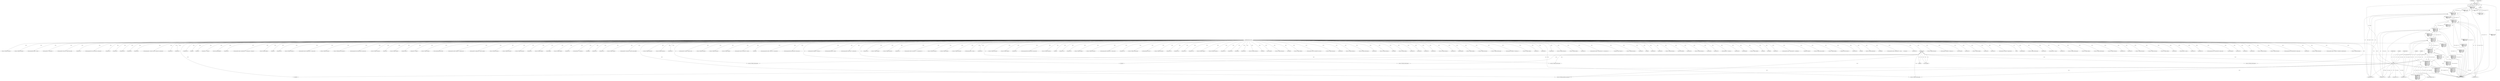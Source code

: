 digraph "0_stb_98fdfc6df88b1e34a736d5e126e6c8139c8de1a6_2@array" {
"1000219" [label="(Call,header[4] == 'e')"];
"1000190" [label="(Call,getn(f, header, 6))"];
"1000126" [label="(Call,start_page(f))"];
"1000107" [label="(MethodParameterIn,vorb *f)"];
"1000218" [label="(Call,header[4] == 'e' &&\n          header[5] == 'a' &&\n          get8(f)   == 'd' &&\n          get8(f)   == '\0')"];
"1000212" [label="(Call,header[3] == 'h' &&\n          header[4] == 'e' &&\n          header[5] == 'a' &&\n          get8(f)   == 'd' &&\n          get8(f)   == '\0')"];
"1000206" [label="(Call,header[2] == 's' &&\n          header[3] == 'h' &&\n          header[4] == 'e' &&\n          header[5] == 'a' &&\n          get8(f)   == 'd' &&\n          get8(f)   == '\0')"];
"1000200" [label="(Call,header[1] == 'i' &&\n          header[2] == 's' &&\n          header[3] == 'h' &&\n          header[4] == 'e' &&\n          header[5] == 'a' &&\n          get8(f)   == 'd' &&\n          get8(f)   == '\0')"];
"1000194" [label="(Call,header[0] == 'f' &&\n          header[1] == 'i' &&\n          header[2] == 's' &&\n          header[3] == 'h' &&\n          header[4] == 'e' &&\n          header[5] == 'a' &&\n          get8(f)   == 'd' &&\n          get8(f)   == '\0')"];
"1000189" [label="(Call,getn(f, header, 6) &&\n          header[0] == 'f' &&\n          header[1] == 'i' &&\n          header[2] == 's' &&\n          header[3] == 'h' &&\n          header[4] == 'e' &&\n          header[5] == 'a' &&\n          get8(f)   == 'd' &&\n          get8(f)   == '\0')"];
"1000181" [label="(Call,f->segments[0] == 64 &&\n          getn(f, header, 6) &&\n          header[0] == 'f' &&\n          header[1] == 'i' &&\n          header[2] == 's' &&\n          header[3] == 'h' &&\n          header[4] == 'e' &&\n          header[5] == 'a' &&\n          get8(f)   == 'd' &&\n          get8(f)   == '\0')"];
"1000465" [label="(Call,get8_packet(f))"];
"1000281" [label="(Call,error(f, VORBIS_invalid_first_page))"];
"1000500" [label="(Call,get_bits(f,8))"];
"1000883" [label="(Call,setup_malloc(f, c->entries))"];
"1001257" [label="(Call,get_bits(f, 4))"];
"1000195" [label="(Call,header[0] == 'f')"];
"1000296" [label="(Call,error(f, VORBIS_invalid_first_page))"];
"1001717" [label="(Call,error(f, VORBIS_outofmem))"];
"1000272" [label="(Call,error(f, VORBIS_invalid_first_page))"];
"1002463" [label="(Call,error(f, VORBIS_invalid_setup))"];
"1000180" [label="(ControlStructure,if (f->segments[0] == 64 &&\n          getn(f, header, 6) &&\n          header[0] == 'f' &&\n          header[1] == 'i' &&\n          header[2] == 's' &&\n          header[3] == 'h' &&\n          header[4] == 'e' &&\n          header[5] == 'a' &&\n          get8(f)   == 'd' &&\n          get8(f)   == '\0'))"];
"1001283" [label="(Call,get_bits(f, 32))"];
"1000637" [label="(Call,get_bits(f, 8))"];
"1003278" [label="(Call,error(f, VORBIS_invalid_setup))"];
"1001877" [label="(Call,error(f, VORBIS_invalid_setup))"];
"1001028" [label="(Call,error(f, VORBIS_outofmem))"];
"1002557" [label="(Call,get_bits(f,5))"];
"1000708" [label="(Call,setup_malloc(f, c->entries))"];
"1002047" [label="(Call,get_bits(f, 3))"];
"1001800" [label="(Call,get_bits(f, 16))"];
"1001765" [label="(Call,setup_temp_free(f, mults, sizeof(mults[0])*c->lookup_values))"];
"1000422" [label="(Call,next_segment(f))"];
"1003219" [label="(Call,get_bits(f, 6))"];
"1000812" [label="(Call,get_bits(f,1))"];
"1001961" [label="(Call,get_bits(f,8))"];
"1001808" [label="(Call,error(f, VORBIS_invalid_setup))"];
"1001332" [label="(Call,error(f, VORBIS_invalid_setup))"];
"1001647" [label="(Call,setup_temp_free(f, mults,sizeof(mults[0])*c->lookup_values))"];
"1000192" [label="(Identifier,header)"];
"1002506" [label="(Call,get_bits(f,6))"];
"1000370" [label="(Call,error(f, VORBIS_invalid_setup))"];
"1002667" [label="(Call,setup_malloc(f, sizeof(*r->classdata) * f->codebooks[r->classbook].entries))"];
"1001659" [label="(Call,error(f, VORBIS_invalid_setup))"];
"1002973" [label="(Call,error(f, VORBIS_invalid_setup))"];
"1003083" [label="(Call,error(f, VORBIS_invalid_setup))"];
"1000906" [label="(Call,setup_temp_free(f, lengths, c->entries))"];
"1001017" [label="(Call,setup_malloc(f, c->sorted_entries))"];
"1001826" [label="(Call,setup_malloc(f, f->floor_count * sizeof(*f->floor_config)))"];
"1000646" [label="(Call,get_bits(f, 8))"];
"1001214" [label="(Call,setup_temp_free(f, values, sizeof(*values)*c->sorted_entries))"];
"1000824" [label="(Call,get_bits(f, 5))"];
"1000193" [label="(Literal,6)"];
"1000189" [label="(Call,getn(f, header, 6) &&\n          header[0] == 'f' &&\n          header[1] == 'i' &&\n          header[2] == 's' &&\n          header[3] == 'h' &&\n          header[4] == 'e' &&\n          header[5] == 'a' &&\n          get8(f)   == 'd' &&\n          get8(f)   == '\0')"];
"1002814" [label="(Call,get_bits(f,6))"];
"1001918" [label="(Call,get_bits(f,16))"];
"1002514" [label="(Call,get_bits(f,8))"];
"1001932" [label="(Call,get_bits(f,8))"];
"1001224" [label="(Call,setup_temp_free(f, c->codewords, sizeof(*c->codewords)*c->sorted_entries))"];
"1002921" [label="(Call,get_bits(f,1))"];
"1000241" [label="(Identifier,f)"];
"1002951" [label="(Call,get_bits(f,1))"];
"1000212" [label="(Call,header[3] == 'h' &&\n          header[4] == 'e' &&\n          header[5] == 'a' &&\n          get8(f)   == 'd' &&\n          get8(f)   == '\0')"];
"1003688" [label="(MethodReturn,static int)"];
"1002630" [label="(Call,get_bits(f, 8))"];
"1000236" [label="(Call,get8(f))"];
"1000328" [label="(Call,get32(f))"];
"1001404" [label="(Call,get_bits(f, c->value_bits))"];
"1003684" [label="(Call,stb_vorbis_get_file_offset(f))"];
"1002548" [label="(Call,get_bits(f,3))"];
"1001468" [label="(Call,setup_malloc(f, sizeof(c->multiplicands[0]) * c->sorted_entries * c->dimensions))"];
"1002842" [label="(Call,error(f, VORBIS_outofmem))"];
"1000277" [label="(Call,get32(f))"];
"1001911" [label="(Call,get_bits(f,16))"];
"1002646" [label="(Call,error(f, VORBIS_invalid_setup))"];
"1001686" [label="(Call,setup_malloc(f, sizeof(c->multiplicands[0]) * c->lookup_values))"];
"1000181" [label="(Call,f->segments[0] == 64 &&\n          getn(f, header, 6) &&\n          header[0] == 'f' &&\n          header[1] == 'i' &&\n          header[2] == 's' &&\n          header[3] == 'h' &&\n          header[4] == 'e' &&\n          header[5] == 'a' &&\n          get8(f)   == 'd' &&\n          get8(f)   == '\0')"];
"1003049" [label="(Call,error(f, VORBIS_invalid_setup))"];
"1001965" [label="(Call,error(f, VORBIS_feature_not_supported))"];
"1000213" [label="(Call,header[3] == 'h')"];
"1001705" [label="(Call,setup_temp_free(f, mults,sizeof(mults[0])*c->lookup_values))"];
"1000194" [label="(Call,header[0] == 'f' &&\n          header[1] == 'i' &&\n          header[2] == 's' &&\n          header[3] == 'h' &&\n          header[4] == 'e' &&\n          header[5] == 'a' &&\n          get8(f)   == 'd' &&\n          get8(f)   == '\0')"];
"1000182" [label="(Call,f->segments[0] == 64)"];
"1000762" [label="(Call,error(f, VORBIS_invalid_setup))"];
"1000424" [label="(Call,skip(f, len))"];
"1002917" [label="(Call,error(f, VORBIS_outofmem))"];
"1000259" [label="(Call,getn(f, header, 6))"];
"1002216" [label="(Call,get_bits(f, g->rangebits))"];
"1001189" [label="(Call,error(f, VORBIS_outofmem))"];
"1000445" [label="(Call,is_whole_packet_present(f, TRUE))"];
"1000510" [label="(Call,setup_malloc(f, sizeof(*f->codebooks) * f->codebook_count))"];
"1002824" [label="(Call,setup_malloc(f, f->mapping_count * sizeof(*f->mapping)))"];
"1002293" [label="(Call,error(f, VORBIS_invalid_setup))"];
"1003197" [label="(Call,error(f, VORBIS_invalid_setup))"];
"1001426" [label="(Call,error(f, VORBIS_invalid_setup))"];
"1003247" [label="(Call,get_bits(f,1))"];
"1003395" [label="(Call,error(f, VORBIS_outofmem))"];
"1000408" [label="(Call,start_page(f))"];
"1001074" [label="(Call,error(f, VORBIS_outofmem))"];
"1001991" [label="(Call,get_bits(f, 5))"];
"1003443" [label="(Call,init_blocksize(f, 0, f->blocksize_0))"];
"1001251" [label="(Call,CHECK(f))"];
"1002377" [label="(Call,get_bits(f, 6))"];
"1002073" [label="(Call,get_bits(f, 8))"];
"1002406" [label="(Call,error(f, VORBIS_outofmem))"];
"1002387" [label="(Call,setup_malloc(f, f->residue_count * sizeof(f->residue_config[0])))"];
"1000219" [label="(Call,header[4] == 'e')"];
"1000232" [label="(Call,get8(f))"];
"1002890" [label="(Call,error(f, VORBIS_invalid_setup))"];
"1000469" [label="(Call,error(f, VORBIS_invalid_setup))"];
"1000657" [label="(Call,get_bits(f,1))"];
"1000240" [label="(Call,error(f, VORBIS_ogg_skeleton_not_supported))"];
"1002899" [label="(Call,setup_malloc(f, f->channels * sizeof(*m->chan)))"];
"1001362" [label="(Call,error(f, VORBIS_invalid_setup))"];
"1000683" [label="(Call,error(f, VORBIS_invalid_setup))"];
"1000220" [label="(Call,header[4])"];
"1000717" [label="(Call,error(f, VORBIS_outofmem))"];
"1000982" [label="(Call,setup_malloc(f, sizeof(c->codewords[0]) * c->entries))"];
"1000207" [label="(Call,header[2] == 's')"];
"1000126" [label="(Call,start_page(f))"];
"1000324" [label="(Call,get32(f))"];
"1001037" [label="(Call,setup_temp_malloc(f, sizeof(*c->codewords) * c->sorted_entries))"];
"1001414" [label="(Call,setup_temp_free(f,mults,sizeof(mults[0])*c->lookup_values))"];
"1000158" [label="(Call,error(f, VORBIS_invalid_first_page))"];
"1003330" [label="(Call,setup_malloc(f, sizeof(float) * f->blocksize_1))"];
"1000191" [label="(Identifier,f)"];
"1001238" [label="(Call,setup_temp_free(f, lengths, c->entries))"];
"1001061" [label="(Call,setup_temp_malloc(f, sizeof(*values) * c->sorted_entries))"];
"1000250" [label="(Call,get8(f))"];
"1003261" [label="(Call,get_bits(f,16))"];
"1003438" [label="(Call,error(f, VORBIS_outofmem))"];
"1002087" [label="(Call,error(f, VORBIS_invalid_setup))"];
"1001299" [label="(Call,get_bits(f, 4))"];
"1001169" [label="(Call,setup_malloc(f, sizeof(*c->sorted_values   ) * (c->sorted_entries+1)))"];
"1003300" [label="(Call,error(f, VORBIS_invalid_setup))"];
"1001054" [label="(Call,error(f, VORBIS_outofmem))"];
"1003033" [label="(Call,error(f, VORBIS_invalid_setup))"];
"1000694" [label="(Call,setup_temp_malloc(f, c->entries))"];
"1001940" [label="(Call,get_bits(f,4))"];
"1000138" [label="(Call,error(f, VORBIS_invalid_first_page))"];
"1003069" [label="(Call,error(f, VORBIS_invalid_setup))"];
"1002690" [label="(Call,error(f, VORBIS_outofmem))"];
"1001783" [label="(Call,get_bits(f, 6))"];
"1001514" [label="(Call,setup_temp_free(f,mults,sizeof(mults[0])*c->lookup_values))"];
"1003211" [label="(Call,error(f, VORBIS_invalid_setup))"];
"1000395" [label="(Call,get8(f))"];
"1001865" [label="(Call,get_bits(f, 16))"];
"1001816" [label="(Call,get_bits(f, 6))"];
"1002776" [label="(Call,error(f, VORBIS_outofmem))"];
"1000598" [label="(Call,error(f, VORBIS_invalid_setup))"];
"1000223" [label="(Literal,'e')"];
"1001369" [label="(Call,setup_temp_malloc(f, sizeof(mults[0]) * c->lookup_values))"];
"1002470" [label="(Call,get_bits(f, 24))"];
"1000206" [label="(Call,header[2] == 's' &&\n          header[3] == 'h' &&\n          header[4] == 'e' &&\n          header[5] == 'a' &&\n          get8(f)   == 'd' &&\n          get8(f)   == '\0')"];
"1000254" [label="(Call,error(f, VORBIS_invalid_first_page))"];
"1001121" [label="(Call,setup_temp_free(f, values, 0))"];
"1000837" [label="(Call,error(f, VORBIS_invalid_setup))"];
"1002477" [label="(Call,get_bits(f, 24))"];
"1001291" [label="(Call,get_bits(f, 32))"];
"1000577" [label="(Call,get_bits(f, 8))"];
"1002451" [label="(Call,get_bits(f, 16))"];
"1001160" [label="(Call,error(f, VORBIS_outofmem))"];
"1000382" [label="(Call,error(f, VORBIS_invalid_setup))"];
"1002012" [label="(Call,get_bits(f, 4))"];
"1003165" [label="(Call,get_bits(f,8))"];
"1000107" [label="(MethodParameterIn,vorb *f)"];
"1001776" [label="(Call,CHECK(f))"];
"1000197" [label="(Identifier,header)"];
"1000731" [label="(Call,get_bits(f,5))"];
"1000492" [label="(Call,error(f, VORBIS_invalid_setup))"];
"1000326" [label="(Call,get32(f))"];
"1000414" [label="(Call,start_packet(f))"];
"1003288" [label="(Call,error(f, VORBIS_invalid_setup))"];
"1000968" [label="(Call,CHECK(f))"];
"1000225" [label="(Call,header[5] == 'a')"];
"1001844" [label="(Call,error(f, VORBIS_outofmem))"];
"1002755" [label="(Call,setup_malloc(f, sizeof(r->classdata[j][0]) * classwords))"];
"1000127" [label="(Identifier,f)"];
"1000585" [label="(Call,error(f, VORBIS_invalid_setup))"];
"1001904" [label="(Call,get_bits(f,8))"];
"1000148" [label="(Call,error(f, VORBIS_invalid_first_page))"];
"1000390" [label="(Call,error(f, VORBIS_invalid_setup))"];
"1000403" [label="(Call,error(f, VORBIS_invalid_first_page))"];
"1003183" [label="(Call,get_bits(f,8))"];
"1000611" [label="(Call,error(f, VORBIS_invalid_setup))"];
"1001778" [label="(Call,CHECK(f))"];
"1000246" [label="(Identifier,f)"];
"1001526" [label="(Call,error(f, VORBIS_outofmem))"];
"1000603" [label="(Call,get_bits(f, 8))"];
"1003079" [label="(Call,get_bits(f,2))"];
"1000190" [label="(Call,getn(f, header, 6))"];
"1000590" [label="(Call,get_bits(f, 8))"];
"1002929" [label="(Call,get_bits(f,4))"];
"1001126" [label="(Call,error(f, VORBIS_invalid_setup))"];
"1003113" [label="(Call,get_bits(f, 4))"];
"1003303" [label="(Call,flush_packet(f))"];
"1003677" [label="(Call,error(f, VORBIS_outofmem))"];
"1002132" [label="(Call,error(f, VORBIS_invalid_setup))"];
"1000321" [label="(Call,error(f, VORBIS_invalid_first_page))"];
"1003346" [label="(Call,setup_malloc(f, sizeof(float) * f->blocksize_1/2))"];
"1000895" [label="(Call,error(f, VORBIS_outofmem))"];
"1000667" [label="(Call,get_bits(f,1))"];
"1002960" [label="(Call,get_bits(f,8))"];
"1000200" [label="(Call,header[1] == 'i' &&\n          header[2] == 's' &&\n          header[3] == 'h' &&\n          header[4] == 'e' &&\n          header[5] == 'a' &&\n          get8(f)   == 'd' &&\n          get8(f)   == '\0')"];
"1000168" [label="(Call,error(f, VORBIS_invalid_first_page))"];
"1001925" [label="(Call,get_bits(f,6))"];
"1000777" [label="(Call,error(f, VORBIS_invalid_setup))"];
"1000528" [label="(Call,error(f, VORBIS_outofmem))"];
"1002057" [label="(Call,get_bits(f, 2))"];
"1000227" [label="(Identifier,header)"];
"1001140" [label="(Call,setup_malloc(f, sizeof(*c->sorted_codewords) * (c->sorted_entries+1)))"];
"1002996" [label="(Call,get_bits(f, ilog(f->channels-1)))"];
"1003129" [label="(Call,error(f, VORBIS_invalid_setup))"];
"1002552" [label="(Call,get_bits(f,1))"];
"1000332" [label="(Call,get8(f))"];
"1002140" [label="(Call,get_bits(f,2))"];
"1003268" [label="(Call,get_bits(f,8))"];
"1002526" [label="(Call,error(f, VORBIS_invalid_setup))"];
"1000440" [label="(Call,IS_PUSH_MODE(f))"];
"1003254" [label="(Call,get_bits(f,16))"];
"1002489" [label="(Call,error(f, VORBIS_invalid_setup))"];
"1003174" [label="(Call,get_bits(f,8))"];
"1000632" [label="(Call,get_bits(f, 8))"];
"1003453" [label="(Call,init_blocksize(f, 1, f->blocksize_1))"];
"1002497" [label="(Call,get_bits(f,24))"];
"1000485" [label="(Call,get8_packet(f))"];
"1002588" [label="(Call,error(f, VORBIS_outofmem))"];
"1000313" [label="(Call,get32(f))"];
"1000573" [label="(Call,CHECK(f))"];
"1002148" [label="(Call,get_bits(f,4))"];
"1002569" [label="(Call,setup_malloc(f, sizeof(r->residue_books[0]) * r->classifications))"];
"1000201" [label="(Call,header[1] == 'i')"];
"1000125" [label="(Call,!start_page(f))"];
"1000753" [label="(Call,get_bits(f, ilog(limit)))"];
"1000306" [label="(Call,error(f, VORBIS_too_many_channels))"];
"1001384" [label="(Call,error(f, VORBIS_outofmem))"];
"1003012" [label="(Call,get_bits(f, ilog(f->channels-1)))"];
"1002882" [label="(Call,get_bits(f,16))"];
"1000288" [label="(Call,get8(f))"];
"1000224" [label="(Call,header[5] == 'a' &&\n          get8(f)   == 'd' &&\n          get8(f)   == '\0')"];
"1000264" [label="(Call,error(f, VORBIS_unexpected_eof))"];
"1001678" [label="(Call,CHECK(f))"];
"1001491" [label="(Call,setup_malloc(f, sizeof(c->multiplicands[0]) * c->entries        * c->dimensions))"];
"1000616" [label="(Call,get_bits(f, 8))"];
"1000245" [label="(Call,error(f, VORBIS_invalid_first_page))"];
"1001267" [label="(Call,error(f, VORBIS_invalid_setup))"];
"1003419" [label="(Call,setup_malloc(f, sizeof(float) * f->blocksize_1/2))"];
"1000218" [label="(Call,header[4] == 'e' &&\n          header[5] == 'a' &&\n          get8(f)   == 'd' &&\n          get8(f)   == '\0')"];
"1000435" [label="(Call,start_packet(f))"];
"1000625" [label="(Call,get_bits(f, 8))"];
"1001000" [label="(Call,error(f, VORBIS_outofmem))"];
"1002115" [label="(Call,get_bits(f,8))"];
"1001307" [label="(Call,get_bits(f,1))"];
"1003364" [label="(Call,setup_malloc(f, sizeof(int16) * longest_floorlist))"];
"1000219" -> "1000218"  [label="AST: "];
"1000219" -> "1000223"  [label="CFG: "];
"1000220" -> "1000219"  [label="AST: "];
"1000223" -> "1000219"  [label="AST: "];
"1000227" -> "1000219"  [label="CFG: "];
"1000218" -> "1000219"  [label="CFG: "];
"1000219" -> "1003688"  [label="DDG: header[4]"];
"1000219" -> "1000218"  [label="DDG: header[4]"];
"1000219" -> "1000218"  [label="DDG: 'e'"];
"1000190" -> "1000219"  [label="DDG: header"];
"1000190" -> "1000189"  [label="AST: "];
"1000190" -> "1000193"  [label="CFG: "];
"1000191" -> "1000190"  [label="AST: "];
"1000192" -> "1000190"  [label="AST: "];
"1000193" -> "1000190"  [label="AST: "];
"1000197" -> "1000190"  [label="CFG: "];
"1000189" -> "1000190"  [label="CFG: "];
"1000190" -> "1003688"  [label="DDG: header"];
"1000190" -> "1000189"  [label="DDG: f"];
"1000190" -> "1000189"  [label="DDG: header"];
"1000190" -> "1000189"  [label="DDG: 6"];
"1000126" -> "1000190"  [label="DDG: f"];
"1000107" -> "1000190"  [label="DDG: f"];
"1000190" -> "1000195"  [label="DDG: header"];
"1000190" -> "1000201"  [label="DDG: header"];
"1000190" -> "1000207"  [label="DDG: header"];
"1000190" -> "1000213"  [label="DDG: header"];
"1000190" -> "1000225"  [label="DDG: header"];
"1000190" -> "1000232"  [label="DDG: f"];
"1000190" -> "1000240"  [label="DDG: f"];
"1000190" -> "1000245"  [label="DDG: f"];
"1000126" -> "1000125"  [label="AST: "];
"1000126" -> "1000127"  [label="CFG: "];
"1000127" -> "1000126"  [label="AST: "];
"1000125" -> "1000126"  [label="CFG: "];
"1000126" -> "1003688"  [label="DDG: f"];
"1000126" -> "1000125"  [label="DDG: f"];
"1000107" -> "1000126"  [label="DDG: f"];
"1000126" -> "1000138"  [label="DDG: f"];
"1000126" -> "1000148"  [label="DDG: f"];
"1000126" -> "1000158"  [label="DDG: f"];
"1000126" -> "1000168"  [label="DDG: f"];
"1000126" -> "1000240"  [label="DDG: f"];
"1000126" -> "1000245"  [label="DDG: f"];
"1000126" -> "1000250"  [label="DDG: f"];
"1000107" -> "1000106"  [label="AST: "];
"1000107" -> "1003688"  [label="DDG: f"];
"1000107" -> "1000138"  [label="DDG: f"];
"1000107" -> "1000148"  [label="DDG: f"];
"1000107" -> "1000158"  [label="DDG: f"];
"1000107" -> "1000168"  [label="DDG: f"];
"1000107" -> "1000232"  [label="DDG: f"];
"1000107" -> "1000236"  [label="DDG: f"];
"1000107" -> "1000240"  [label="DDG: f"];
"1000107" -> "1000245"  [label="DDG: f"];
"1000107" -> "1000250"  [label="DDG: f"];
"1000107" -> "1000254"  [label="DDG: f"];
"1000107" -> "1000259"  [label="DDG: f"];
"1000107" -> "1000264"  [label="DDG: f"];
"1000107" -> "1000272"  [label="DDG: f"];
"1000107" -> "1000277"  [label="DDG: f"];
"1000107" -> "1000281"  [label="DDG: f"];
"1000107" -> "1000288"  [label="DDG: f"];
"1000107" -> "1000296"  [label="DDG: f"];
"1000107" -> "1000306"  [label="DDG: f"];
"1000107" -> "1000313"  [label="DDG: f"];
"1000107" -> "1000321"  [label="DDG: f"];
"1000107" -> "1000324"  [label="DDG: f"];
"1000107" -> "1000326"  [label="DDG: f"];
"1000107" -> "1000328"  [label="DDG: f"];
"1000107" -> "1000332"  [label="DDG: f"];
"1000107" -> "1000370"  [label="DDG: f"];
"1000107" -> "1000382"  [label="DDG: f"];
"1000107" -> "1000390"  [label="DDG: f"];
"1000107" -> "1000395"  [label="DDG: f"];
"1000107" -> "1000403"  [label="DDG: f"];
"1000107" -> "1000408"  [label="DDG: f"];
"1000107" -> "1000414"  [label="DDG: f"];
"1000107" -> "1000422"  [label="DDG: f"];
"1000107" -> "1000424"  [label="DDG: f"];
"1000107" -> "1000435"  [label="DDG: f"];
"1000107" -> "1000440"  [label="DDG: f"];
"1000107" -> "1000445"  [label="DDG: f"];
"1000107" -> "1000465"  [label="DDG: f"];
"1000107" -> "1000469"  [label="DDG: f"];
"1000107" -> "1000485"  [label="DDG: f"];
"1000107" -> "1000492"  [label="DDG: f"];
"1000107" -> "1000500"  [label="DDG: f"];
"1000107" -> "1000510"  [label="DDG: f"];
"1000107" -> "1000528"  [label="DDG: f"];
"1000107" -> "1000573"  [label="DDG: f"];
"1000107" -> "1000577"  [label="DDG: f"];
"1000107" -> "1000585"  [label="DDG: f"];
"1000107" -> "1000590"  [label="DDG: f"];
"1000107" -> "1000598"  [label="DDG: f"];
"1000107" -> "1000603"  [label="DDG: f"];
"1000107" -> "1000611"  [label="DDG: f"];
"1000107" -> "1000616"  [label="DDG: f"];
"1000107" -> "1000625"  [label="DDG: f"];
"1000107" -> "1000632"  [label="DDG: f"];
"1000107" -> "1000637"  [label="DDG: f"];
"1000107" -> "1000646"  [label="DDG: f"];
"1000107" -> "1000657"  [label="DDG: f"];
"1000107" -> "1000667"  [label="DDG: f"];
"1000107" -> "1000683"  [label="DDG: f"];
"1000107" -> "1000694"  [label="DDG: f"];
"1000107" -> "1000708"  [label="DDG: f"];
"1000107" -> "1000717"  [label="DDG: f"];
"1000107" -> "1000731"  [label="DDG: f"];
"1000107" -> "1000753"  [label="DDG: f"];
"1000107" -> "1000762"  [label="DDG: f"];
"1000107" -> "1000777"  [label="DDG: f"];
"1000107" -> "1000812"  [label="DDG: f"];
"1000107" -> "1000824"  [label="DDG: f"];
"1000107" -> "1000837"  [label="DDG: f"];
"1000107" -> "1000883"  [label="DDG: f"];
"1000107" -> "1000895"  [label="DDG: f"];
"1000107" -> "1000906"  [label="DDG: f"];
"1000107" -> "1000968"  [label="DDG: f"];
"1000107" -> "1000982"  [label="DDG: f"];
"1000107" -> "1001000"  [label="DDG: f"];
"1000107" -> "1001017"  [label="DDG: f"];
"1000107" -> "1001028"  [label="DDG: f"];
"1000107" -> "1001037"  [label="DDG: f"];
"1000107" -> "1001054"  [label="DDG: f"];
"1000107" -> "1001061"  [label="DDG: f"];
"1000107" -> "1001074"  [label="DDG: f"];
"1000107" -> "1001121"  [label="DDG: f"];
"1000107" -> "1001126"  [label="DDG: f"];
"1000107" -> "1001140"  [label="DDG: f"];
"1000107" -> "1001160"  [label="DDG: f"];
"1000107" -> "1001169"  [label="DDG: f"];
"1000107" -> "1001189"  [label="DDG: f"];
"1000107" -> "1001214"  [label="DDG: f"];
"1000107" -> "1001224"  [label="DDG: f"];
"1000107" -> "1001238"  [label="DDG: f"];
"1000107" -> "1001251"  [label="DDG: f"];
"1000107" -> "1001257"  [label="DDG: f"];
"1000107" -> "1001267"  [label="DDG: f"];
"1000107" -> "1001283"  [label="DDG: f"];
"1000107" -> "1001291"  [label="DDG: f"];
"1000107" -> "1001299"  [label="DDG: f"];
"1000107" -> "1001307"  [label="DDG: f"];
"1000107" -> "1001332"  [label="DDG: f"];
"1000107" -> "1001362"  [label="DDG: f"];
"1000107" -> "1001369"  [label="DDG: f"];
"1000107" -> "1001384"  [label="DDG: f"];
"1000107" -> "1001404"  [label="DDG: f"];
"1000107" -> "1001414"  [label="DDG: f"];
"1000107" -> "1001426"  [label="DDG: f"];
"1000107" -> "1001468"  [label="DDG: f"];
"1000107" -> "1001491"  [label="DDG: f"];
"1000107" -> "1001514"  [label="DDG: f"];
"1000107" -> "1001526"  [label="DDG: f"];
"1000107" -> "1001647"  [label="DDG: f"];
"1000107" -> "1001659"  [label="DDG: f"];
"1000107" -> "1001678"  [label="DDG: f"];
"1000107" -> "1001686"  [label="DDG: f"];
"1000107" -> "1001705"  [label="DDG: f"];
"1000107" -> "1001717"  [label="DDG: f"];
"1000107" -> "1001765"  [label="DDG: f"];
"1000107" -> "1001776"  [label="DDG: f"];
"1000107" -> "1001778"  [label="DDG: f"];
"1000107" -> "1001783"  [label="DDG: f"];
"1000107" -> "1001800"  [label="DDG: f"];
"1000107" -> "1001808"  [label="DDG: f"];
"1000107" -> "1001816"  [label="DDG: f"];
"1000107" -> "1001826"  [label="DDG: f"];
"1000107" -> "1001844"  [label="DDG: f"];
"1000107" -> "1001865"  [label="DDG: f"];
"1000107" -> "1001877"  [label="DDG: f"];
"1000107" -> "1001904"  [label="DDG: f"];
"1000107" -> "1001911"  [label="DDG: f"];
"1000107" -> "1001918"  [label="DDG: f"];
"1000107" -> "1001925"  [label="DDG: f"];
"1000107" -> "1001932"  [label="DDG: f"];
"1000107" -> "1001940"  [label="DDG: f"];
"1000107" -> "1001961"  [label="DDG: f"];
"1000107" -> "1001965"  [label="DDG: f"];
"1000107" -> "1001991"  [label="DDG: f"];
"1000107" -> "1002012"  [label="DDG: f"];
"1000107" -> "1002047"  [label="DDG: f"];
"1000107" -> "1002057"  [label="DDG: f"];
"1000107" -> "1002073"  [label="DDG: f"];
"1000107" -> "1002087"  [label="DDG: f"];
"1000107" -> "1002115"  [label="DDG: f"];
"1000107" -> "1002132"  [label="DDG: f"];
"1000107" -> "1002140"  [label="DDG: f"];
"1000107" -> "1002148"  [label="DDG: f"];
"1000107" -> "1002216"  [label="DDG: f"];
"1000107" -> "1002293"  [label="DDG: f"];
"1000107" -> "1002377"  [label="DDG: f"];
"1000107" -> "1002387"  [label="DDG: f"];
"1000107" -> "1002406"  [label="DDG: f"];
"1000107" -> "1002451"  [label="DDG: f"];
"1000107" -> "1002463"  [label="DDG: f"];
"1000107" -> "1002470"  [label="DDG: f"];
"1000107" -> "1002477"  [label="DDG: f"];
"1000107" -> "1002489"  [label="DDG: f"];
"1000107" -> "1002497"  [label="DDG: f"];
"1000107" -> "1002506"  [label="DDG: f"];
"1000107" -> "1002514"  [label="DDG: f"];
"1000107" -> "1002526"  [label="DDG: f"];
"1000107" -> "1002548"  [label="DDG: f"];
"1000107" -> "1002552"  [label="DDG: f"];
"1000107" -> "1002557"  [label="DDG: f"];
"1000107" -> "1002569"  [label="DDG: f"];
"1000107" -> "1002588"  [label="DDG: f"];
"1000107" -> "1002630"  [label="DDG: f"];
"1000107" -> "1002646"  [label="DDG: f"];
"1000107" -> "1002667"  [label="DDG: f"];
"1000107" -> "1002690"  [label="DDG: f"];
"1000107" -> "1002755"  [label="DDG: f"];
"1000107" -> "1002776"  [label="DDG: f"];
"1000107" -> "1002814"  [label="DDG: f"];
"1000107" -> "1002824"  [label="DDG: f"];
"1000107" -> "1002842"  [label="DDG: f"];
"1000107" -> "1002882"  [label="DDG: f"];
"1000107" -> "1002890"  [label="DDG: f"];
"1000107" -> "1002899"  [label="DDG: f"];
"1000107" -> "1002917"  [label="DDG: f"];
"1000107" -> "1002921"  [label="DDG: f"];
"1000107" -> "1002929"  [label="DDG: f"];
"1000107" -> "1002951"  [label="DDG: f"];
"1000107" -> "1002960"  [label="DDG: f"];
"1000107" -> "1002973"  [label="DDG: f"];
"1000107" -> "1002996"  [label="DDG: f"];
"1000107" -> "1003012"  [label="DDG: f"];
"1000107" -> "1003033"  [label="DDG: f"];
"1000107" -> "1003049"  [label="DDG: f"];
"1000107" -> "1003069"  [label="DDG: f"];
"1000107" -> "1003079"  [label="DDG: f"];
"1000107" -> "1003083"  [label="DDG: f"];
"1000107" -> "1003113"  [label="DDG: f"];
"1000107" -> "1003129"  [label="DDG: f"];
"1000107" -> "1003165"  [label="DDG: f"];
"1000107" -> "1003174"  [label="DDG: f"];
"1000107" -> "1003183"  [label="DDG: f"];
"1000107" -> "1003197"  [label="DDG: f"];
"1000107" -> "1003211"  [label="DDG: f"];
"1000107" -> "1003219"  [label="DDG: f"];
"1000107" -> "1003247"  [label="DDG: f"];
"1000107" -> "1003254"  [label="DDG: f"];
"1000107" -> "1003261"  [label="DDG: f"];
"1000107" -> "1003268"  [label="DDG: f"];
"1000107" -> "1003278"  [label="DDG: f"];
"1000107" -> "1003288"  [label="DDG: f"];
"1000107" -> "1003300"  [label="DDG: f"];
"1000107" -> "1003303"  [label="DDG: f"];
"1000107" -> "1003330"  [label="DDG: f"];
"1000107" -> "1003346"  [label="DDG: f"];
"1000107" -> "1003364"  [label="DDG: f"];
"1000107" -> "1003395"  [label="DDG: f"];
"1000107" -> "1003419"  [label="DDG: f"];
"1000107" -> "1003438"  [label="DDG: f"];
"1000107" -> "1003443"  [label="DDG: f"];
"1000107" -> "1003453"  [label="DDG: f"];
"1000107" -> "1003677"  [label="DDG: f"];
"1000107" -> "1003684"  [label="DDG: f"];
"1000218" -> "1000212"  [label="AST: "];
"1000218" -> "1000224"  [label="CFG: "];
"1000224" -> "1000218"  [label="AST: "];
"1000212" -> "1000218"  [label="CFG: "];
"1000218" -> "1003688"  [label="DDG: header[4] == 'e'"];
"1000218" -> "1003688"  [label="DDG: header[5] == 'a' &&\n          get8(f)   == 'd' &&\n          get8(f)   == '\0'"];
"1000218" -> "1000212"  [label="DDG: header[4] == 'e'"];
"1000218" -> "1000212"  [label="DDG: header[5] == 'a' &&\n          get8(f)   == 'd' &&\n          get8(f)   == '\0'"];
"1000224" -> "1000218"  [label="DDG: header[5] == 'a'"];
"1000224" -> "1000218"  [label="DDG: get8(f)   == 'd' &&\n          get8(f)   == '\0'"];
"1000212" -> "1000206"  [label="AST: "];
"1000212" -> "1000213"  [label="CFG: "];
"1000213" -> "1000212"  [label="AST: "];
"1000206" -> "1000212"  [label="CFG: "];
"1000212" -> "1003688"  [label="DDG: header[4] == 'e' &&\n          header[5] == 'a' &&\n          get8(f)   == 'd' &&\n          get8(f)   == '\0'"];
"1000212" -> "1003688"  [label="DDG: header[3] == 'h'"];
"1000212" -> "1000206"  [label="DDG: header[3] == 'h'"];
"1000212" -> "1000206"  [label="DDG: header[4] == 'e' &&\n          header[5] == 'a' &&\n          get8(f)   == 'd' &&\n          get8(f)   == '\0'"];
"1000213" -> "1000212"  [label="DDG: header[3]"];
"1000213" -> "1000212"  [label="DDG: 'h'"];
"1000206" -> "1000200"  [label="AST: "];
"1000206" -> "1000207"  [label="CFG: "];
"1000207" -> "1000206"  [label="AST: "];
"1000200" -> "1000206"  [label="CFG: "];
"1000206" -> "1003688"  [label="DDG: header[2] == 's'"];
"1000206" -> "1003688"  [label="DDG: header[3] == 'h' &&\n          header[4] == 'e' &&\n          header[5] == 'a' &&\n          get8(f)   == 'd' &&\n          get8(f)   == '\0'"];
"1000206" -> "1000200"  [label="DDG: header[2] == 's'"];
"1000206" -> "1000200"  [label="DDG: header[3] == 'h' &&\n          header[4] == 'e' &&\n          header[5] == 'a' &&\n          get8(f)   == 'd' &&\n          get8(f)   == '\0'"];
"1000207" -> "1000206"  [label="DDG: header[2]"];
"1000207" -> "1000206"  [label="DDG: 's'"];
"1000200" -> "1000194"  [label="AST: "];
"1000200" -> "1000201"  [label="CFG: "];
"1000201" -> "1000200"  [label="AST: "];
"1000194" -> "1000200"  [label="CFG: "];
"1000200" -> "1003688"  [label="DDG: header[1] == 'i'"];
"1000200" -> "1003688"  [label="DDG: header[2] == 's' &&\n          header[3] == 'h' &&\n          header[4] == 'e' &&\n          header[5] == 'a' &&\n          get8(f)   == 'd' &&\n          get8(f)   == '\0'"];
"1000200" -> "1000194"  [label="DDG: header[1] == 'i'"];
"1000200" -> "1000194"  [label="DDG: header[2] == 's' &&\n          header[3] == 'h' &&\n          header[4] == 'e' &&\n          header[5] == 'a' &&\n          get8(f)   == 'd' &&\n          get8(f)   == '\0'"];
"1000201" -> "1000200"  [label="DDG: header[1]"];
"1000201" -> "1000200"  [label="DDG: 'i'"];
"1000194" -> "1000189"  [label="AST: "];
"1000194" -> "1000195"  [label="CFG: "];
"1000195" -> "1000194"  [label="AST: "];
"1000189" -> "1000194"  [label="CFG: "];
"1000194" -> "1003688"  [label="DDG: header[1] == 'i' &&\n          header[2] == 's' &&\n          header[3] == 'h' &&\n          header[4] == 'e' &&\n          header[5] == 'a' &&\n          get8(f)   == 'd' &&\n          get8(f)   == '\0'"];
"1000194" -> "1003688"  [label="DDG: header[0] == 'f'"];
"1000194" -> "1000189"  [label="DDG: header[0] == 'f'"];
"1000194" -> "1000189"  [label="DDG: header[1] == 'i' &&\n          header[2] == 's' &&\n          header[3] == 'h' &&\n          header[4] == 'e' &&\n          header[5] == 'a' &&\n          get8(f)   == 'd' &&\n          get8(f)   == '\0'"];
"1000195" -> "1000194"  [label="DDG: header[0]"];
"1000195" -> "1000194"  [label="DDG: 'f'"];
"1000189" -> "1000181"  [label="AST: "];
"1000181" -> "1000189"  [label="CFG: "];
"1000189" -> "1003688"  [label="DDG: header[0] == 'f' &&\n          header[1] == 'i' &&\n          header[2] == 's' &&\n          header[3] == 'h' &&\n          header[4] == 'e' &&\n          header[5] == 'a' &&\n          get8(f)   == 'd' &&\n          get8(f)   == '\0'"];
"1000189" -> "1003688"  [label="DDG: getn(f, header, 6)"];
"1000189" -> "1000181"  [label="DDG: getn(f, header, 6)"];
"1000189" -> "1000181"  [label="DDG: header[0] == 'f' &&\n          header[1] == 'i' &&\n          header[2] == 's' &&\n          header[3] == 'h' &&\n          header[4] == 'e' &&\n          header[5] == 'a' &&\n          get8(f)   == 'd' &&\n          get8(f)   == '\0'"];
"1000181" -> "1000180"  [label="AST: "];
"1000181" -> "1000182"  [label="CFG: "];
"1000182" -> "1000181"  [label="AST: "];
"1000241" -> "1000181"  [label="CFG: "];
"1000246" -> "1000181"  [label="CFG: "];
"1000181" -> "1003688"  [label="DDG: f->segments[0] == 64"];
"1000181" -> "1003688"  [label="DDG: getn(f, header, 6) &&\n          header[0] == 'f' &&\n          header[1] == 'i' &&\n          header[2] == 's' &&\n          header[3] == 'h' &&\n          header[4] == 'e' &&\n          header[5] == 'a' &&\n          get8(f)   == 'd' &&\n          get8(f)   == '\0'"];
"1000181" -> "1003688"  [label="DDG: f->segments[0] == 64 &&\n          getn(f, header, 6) &&\n          header[0] == 'f' &&\n          header[1] == 'i' &&\n          header[2] == 's' &&\n          header[3] == 'h' &&\n          header[4] == 'e' &&\n          header[5] == 'a' &&\n          get8(f)   == 'd' &&\n          get8(f)   == '\0'"];
"1000182" -> "1000181"  [label="DDG: f->segments[0]"];
"1000182" -> "1000181"  [label="DDG: 64"];
}
